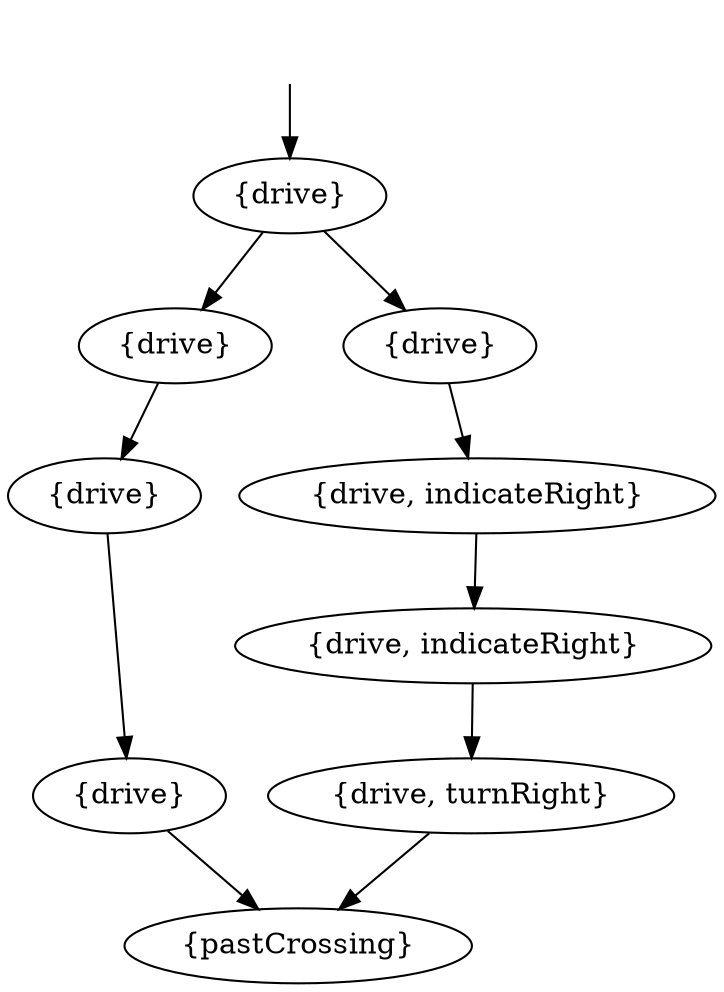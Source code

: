 digraph graphname {
        _init [style="invis"];
        _init -> s0[label=""];
        s0[label="{drive}"];
        s1[label="{drive}"];
        s2[label="{drive}"];
        s3[label="{drive}"];
        s4[label="{drive, indicateRight}"];
        s5[label="{drive}"];
        s6[label="{drive, indicateRight}"];
        s7[label="{drive, turnRight}"];
        s8[label="{pastCrossing}"];
        s0 -> s1 [label=""];
        s0 -> s2 [label=""];
        s1 -> s3 [label=""];
        s2 -> s4 [label=""];
        s3 -> s5 [label=""];
        s4 -> s6 [label=""];
        s5 -> s8 [label=""];
        s6 -> s7 [label=""];
        s7 -> s8 [label=""];
}

